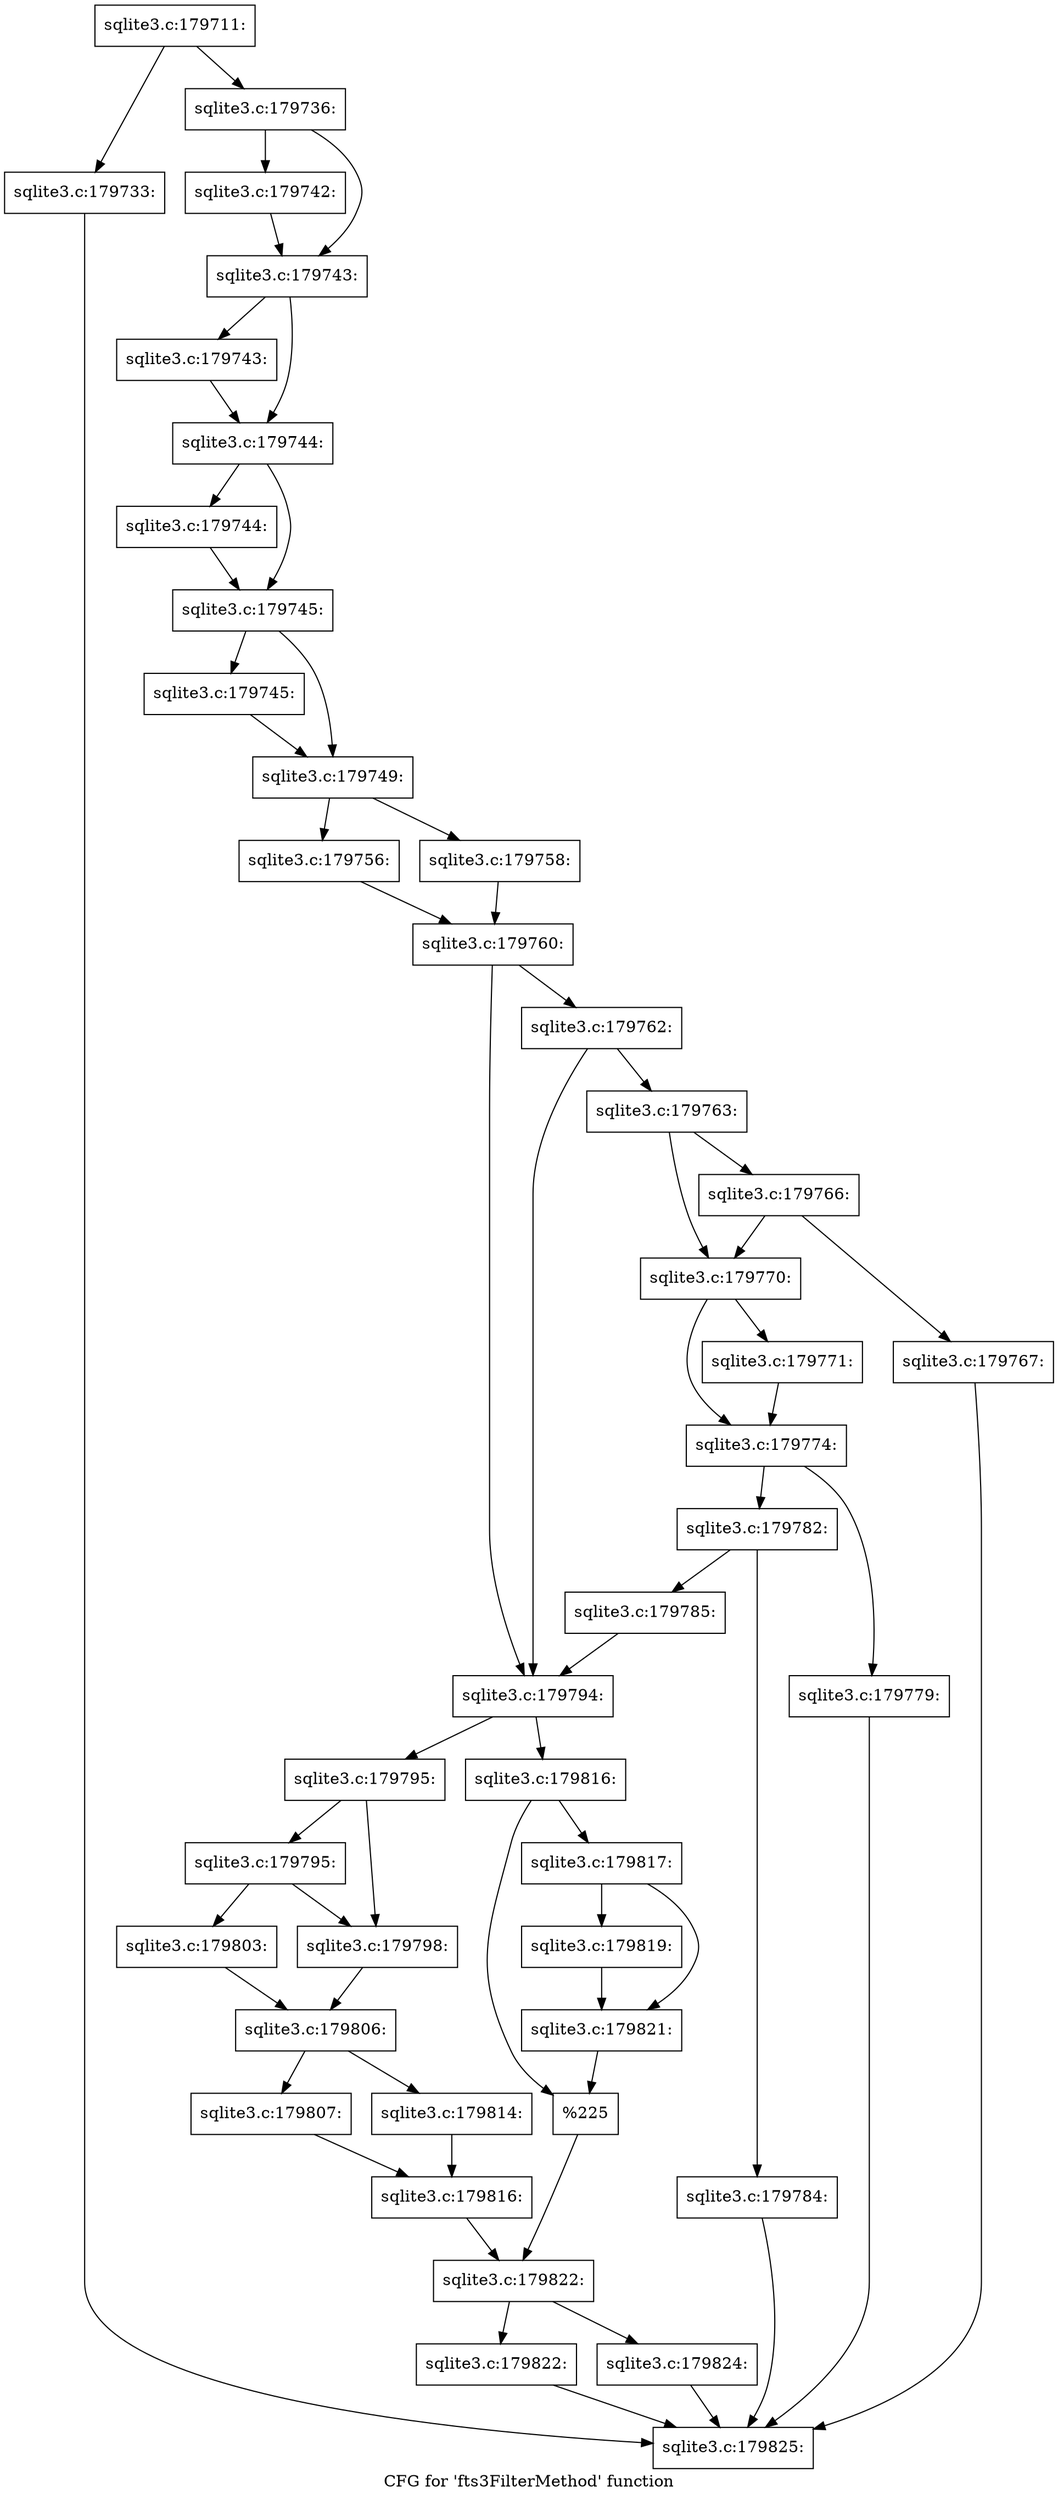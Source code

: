 digraph "CFG for 'fts3FilterMethod' function" {
	label="CFG for 'fts3FilterMethod' function";

	Node0x55c0f6d0e900 [shape=record,label="{sqlite3.c:179711:}"];
	Node0x55c0f6d0e900 -> Node0x55c0f90c48a0;
	Node0x55c0f6d0e900 -> Node0x55c0f90c48f0;
	Node0x55c0f90c48a0 [shape=record,label="{sqlite3.c:179733:}"];
	Node0x55c0f90c48a0 -> Node0x55c0f90c0dc0;
	Node0x55c0f90c48f0 [shape=record,label="{sqlite3.c:179736:}"];
	Node0x55c0f90c48f0 -> Node0x55c0f90c53b0;
	Node0x55c0f90c48f0 -> Node0x55c0f90c5400;
	Node0x55c0f90c53b0 [shape=record,label="{sqlite3.c:179742:}"];
	Node0x55c0f90c53b0 -> Node0x55c0f90c5400;
	Node0x55c0f90c5400 [shape=record,label="{sqlite3.c:179743:}"];
	Node0x55c0f90c5400 -> Node0x55c0f90c5cd0;
	Node0x55c0f90c5400 -> Node0x55c0f90c5d20;
	Node0x55c0f90c5cd0 [shape=record,label="{sqlite3.c:179743:}"];
	Node0x55c0f90c5cd0 -> Node0x55c0f90c5d20;
	Node0x55c0f90c5d20 [shape=record,label="{sqlite3.c:179744:}"];
	Node0x55c0f90c5d20 -> Node0x55c0f90c6680;
	Node0x55c0f90c5d20 -> Node0x55c0f90c66d0;
	Node0x55c0f90c6680 [shape=record,label="{sqlite3.c:179744:}"];
	Node0x55c0f90c6680 -> Node0x55c0f90c66d0;
	Node0x55c0f90c66d0 [shape=record,label="{sqlite3.c:179745:}"];
	Node0x55c0f90c66d0 -> Node0x55c0f90c7030;
	Node0x55c0f90c66d0 -> Node0x55c0f90c7080;
	Node0x55c0f90c7030 [shape=record,label="{sqlite3.c:179745:}"];
	Node0x55c0f90c7030 -> Node0x55c0f90c7080;
	Node0x55c0f90c7080 [shape=record,label="{sqlite3.c:179749:}"];
	Node0x55c0f90c7080 -> Node0x55c0f6b7ac00;
	Node0x55c0f90c7080 -> Node0x55c0f90c8a00;
	Node0x55c0f6b7ac00 [shape=record,label="{sqlite3.c:179756:}"];
	Node0x55c0f6b7ac00 -> Node0x55c0f90c8360;
	Node0x55c0f90c8a00 [shape=record,label="{sqlite3.c:179758:}"];
	Node0x55c0f90c8a00 -> Node0x55c0f90c8360;
	Node0x55c0f90c8360 [shape=record,label="{sqlite3.c:179760:}"];
	Node0x55c0f90c8360 -> Node0x55c0f90c9a80;
	Node0x55c0f90c8360 -> Node0x55c0f90c9a30;
	Node0x55c0f90c9a80 [shape=record,label="{sqlite3.c:179762:}"];
	Node0x55c0f90c9a80 -> Node0x55c0f90c99e0;
	Node0x55c0f90c9a80 -> Node0x55c0f90c9a30;
	Node0x55c0f90c99e0 [shape=record,label="{sqlite3.c:179763:}"];
	Node0x55c0f90c99e0 -> Node0x55c0f90cab60;
	Node0x55c0f90c99e0 -> Node0x55c0f90cab10;
	Node0x55c0f90cab60 [shape=record,label="{sqlite3.c:179766:}"];
	Node0x55c0f90cab60 -> Node0x55c0f90caac0;
	Node0x55c0f90cab60 -> Node0x55c0f90cab10;
	Node0x55c0f90caac0 [shape=record,label="{sqlite3.c:179767:}"];
	Node0x55c0f90caac0 -> Node0x55c0f90c0dc0;
	Node0x55c0f90cab10 [shape=record,label="{sqlite3.c:179770:}"];
	Node0x55c0f90cab10 -> Node0x55c0f90cb6b0;
	Node0x55c0f90cab10 -> Node0x55c0f90cb700;
	Node0x55c0f90cb6b0 [shape=record,label="{sqlite3.c:179771:}"];
	Node0x55c0f90cb6b0 -> Node0x55c0f90cb700;
	Node0x55c0f90cb700 [shape=record,label="{sqlite3.c:179774:}"];
	Node0x55c0f90cb700 -> Node0x55c0f6b6b720;
	Node0x55c0f90cb700 -> Node0x55c0f90cc590;
	Node0x55c0f6b6b720 [shape=record,label="{sqlite3.c:179779:}"];
	Node0x55c0f6b6b720 -> Node0x55c0f90c0dc0;
	Node0x55c0f90cc590 [shape=record,label="{sqlite3.c:179782:}"];
	Node0x55c0f90cc590 -> Node0x55c0f5d08c00;
	Node0x55c0f90cc590 -> Node0x55c0f90ce4a0;
	Node0x55c0f5d08c00 [shape=record,label="{sqlite3.c:179784:}"];
	Node0x55c0f5d08c00 -> Node0x55c0f90c0dc0;
	Node0x55c0f90ce4a0 [shape=record,label="{sqlite3.c:179785:}"];
	Node0x55c0f90ce4a0 -> Node0x55c0f90c9a30;
	Node0x55c0f90c9a30 [shape=record,label="{sqlite3.c:179794:}"];
	Node0x55c0f90c9a30 -> Node0x55c0f90cee20;
	Node0x55c0f90c9a30 -> Node0x55c0f90ceec0;
	Node0x55c0f90cee20 [shape=record,label="{sqlite3.c:179795:}"];
	Node0x55c0f90cee20 -> Node0x55c0f90cf1f0;
	Node0x55c0f90cee20 -> Node0x55c0f90cf2e0;
	Node0x55c0f90cf2e0 [shape=record,label="{sqlite3.c:179795:}"];
	Node0x55c0f90cf2e0 -> Node0x55c0f90cf1f0;
	Node0x55c0f90cf2e0 -> Node0x55c0f90cf290;
	Node0x55c0f90cf1f0 [shape=record,label="{sqlite3.c:179798:}"];
	Node0x55c0f90cf1f0 -> Node0x55c0f90cf240;
	Node0x55c0f90cf290 [shape=record,label="{sqlite3.c:179803:}"];
	Node0x55c0f90cf290 -> Node0x55c0f90cf240;
	Node0x55c0f90cf240 [shape=record,label="{sqlite3.c:179806:}"];
	Node0x55c0f90cf240 -> Node0x55c0f90d0390;
	Node0x55c0f90cf240 -> Node0x55c0f90d1150;
	Node0x55c0f90d0390 [shape=record,label="{sqlite3.c:179807:}"];
	Node0x55c0f90d0390 -> Node0x55c0f90d1100;
	Node0x55c0f90d1150 [shape=record,label="{sqlite3.c:179814:}"];
	Node0x55c0f90d1150 -> Node0x55c0f90d1100;
	Node0x55c0f90d1100 [shape=record,label="{sqlite3.c:179816:}"];
	Node0x55c0f90d1100 -> Node0x55c0f90cee70;
	Node0x55c0f90ceec0 [shape=record,label="{sqlite3.c:179816:}"];
	Node0x55c0f90ceec0 -> Node0x55c0f90d1cf0;
	Node0x55c0f90ceec0 -> Node0x55c0f90d2730;
	Node0x55c0f90d1cf0 [shape=record,label="{sqlite3.c:179817:}"];
	Node0x55c0f90d1cf0 -> Node0x55c0f6b7b0c0;
	Node0x55c0f90d1cf0 -> Node0x55c0f90d3150;
	Node0x55c0f6b7b0c0 [shape=record,label="{sqlite3.c:179819:}"];
	Node0x55c0f6b7b0c0 -> Node0x55c0f90d3150;
	Node0x55c0f90d3150 [shape=record,label="{sqlite3.c:179821:}"];
	Node0x55c0f90d3150 -> Node0x55c0f90d2730;
	Node0x55c0f90d2730 [shape=record,label="{%225}"];
	Node0x55c0f90d2730 -> Node0x55c0f90cee70;
	Node0x55c0f90cee70 [shape=record,label="{sqlite3.c:179822:}"];
	Node0x55c0f90cee70 -> Node0x55c0f90d3a50;
	Node0x55c0f90cee70 -> Node0x55c0f90d3aa0;
	Node0x55c0f90d3a50 [shape=record,label="{sqlite3.c:179822:}"];
	Node0x55c0f90d3a50 -> Node0x55c0f90c0dc0;
	Node0x55c0f90d3aa0 [shape=record,label="{sqlite3.c:179824:}"];
	Node0x55c0f90d3aa0 -> Node0x55c0f90c0dc0;
	Node0x55c0f90c0dc0 [shape=record,label="{sqlite3.c:179825:}"];
}
